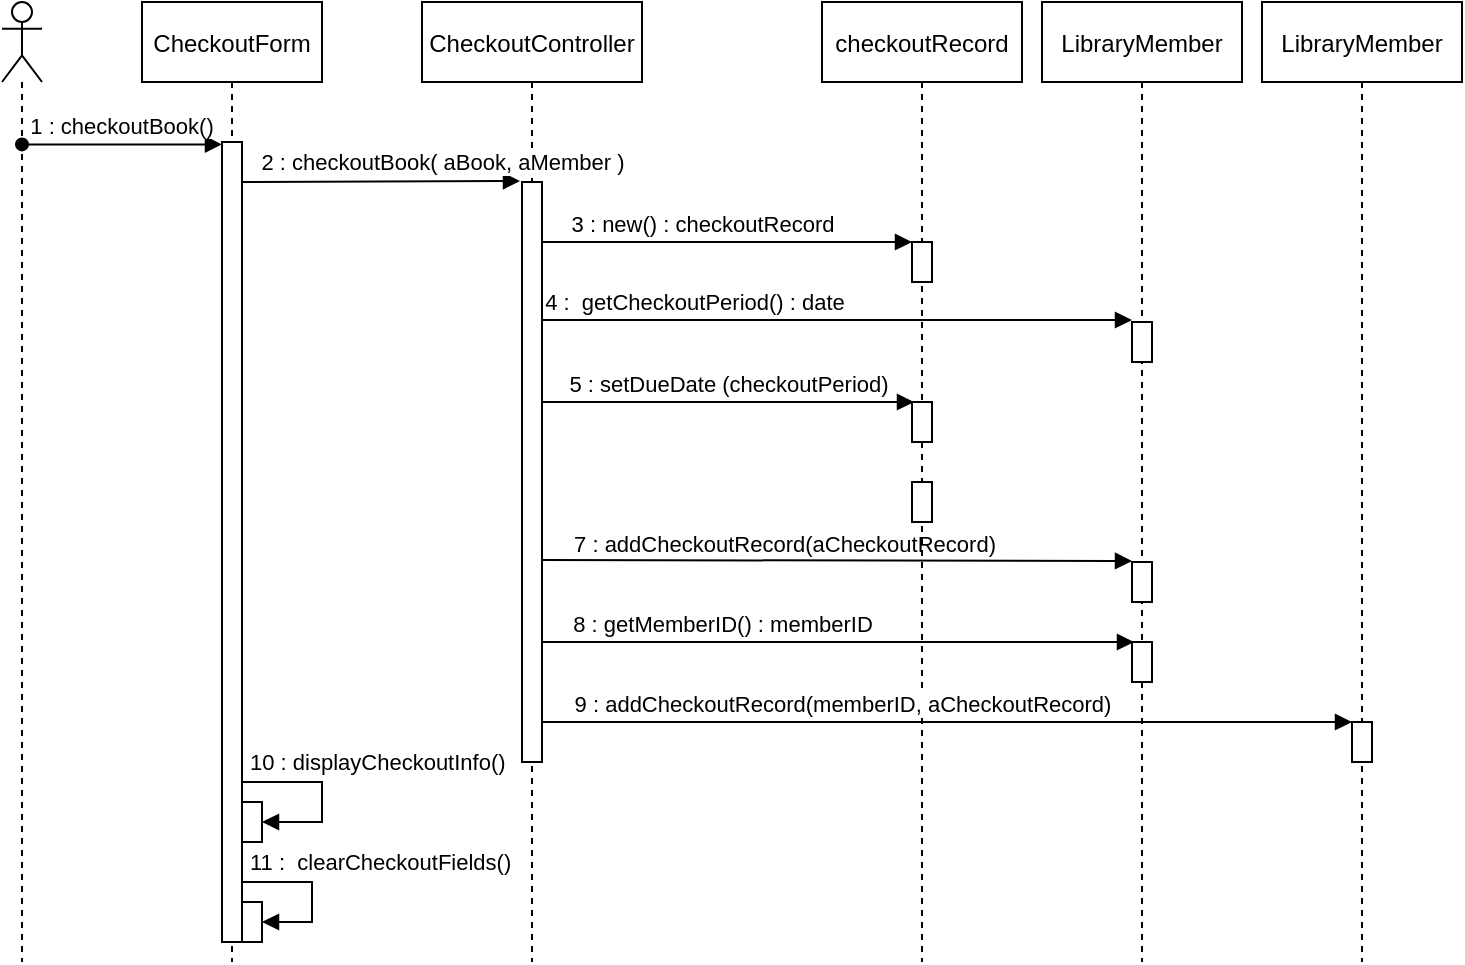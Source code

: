 <mxfile version="21.1.5" type="onedrive">
  <diagram id="kgpKYQtTHZ0yAKxKKP6v" name="Page-1">
    <mxGraphModel grid="1" page="1" gridSize="10" guides="1" tooltips="1" connect="1" arrows="1" fold="1" pageScale="1" pageWidth="850" pageHeight="1100" math="0" shadow="0">
      <root>
        <mxCell id="0" />
        <mxCell id="1" parent="0" />
        <mxCell id="3nuBFxr9cyL0pnOWT2aG-5" value="CheckoutController" style="shape=umlLifeline;perimeter=lifelinePerimeter;container=1;collapsible=0;recursiveResize=0;rounded=0;shadow=0;strokeWidth=1;" vertex="1" parent="1">
          <mxGeometry x="300" y="80" width="110" height="480" as="geometry" />
        </mxCell>
        <mxCell id="Kug3MwNQeBBA9Pi55fQ3-6" value="" style="points=[];perimeter=orthogonalPerimeter;rounded=0;shadow=0;strokeWidth=1;" vertex="1" parent="3nuBFxr9cyL0pnOWT2aG-5">
          <mxGeometry x="50" y="90" width="10" height="290" as="geometry" />
        </mxCell>
        <mxCell id="Kug3MwNQeBBA9Pi55fQ3-7" value="3 : new() : checkoutRecord" style="html=1;verticalAlign=bottom;endArrow=block;edgeStyle=elbowEdgeStyle;elbow=vertical;curved=0;rounded=0;entryX=0;entryY=0.005;entryDx=0;entryDy=0;entryPerimeter=0;" edge="1" parent="3nuBFxr9cyL0pnOWT2aG-5" target="Kug3MwNQeBBA9Pi55fQ3-8">
          <mxGeometry x="-0.136" width="80" relative="1" as="geometry">
            <mxPoint x="60" y="120" as="sourcePoint" />
            <mxPoint x="140" y="120" as="targetPoint" />
            <mxPoint as="offset" />
          </mxGeometry>
        </mxCell>
        <mxCell id="Kug3MwNQeBBA9Pi55fQ3-11" value="5 : setDueDate (checkoutPeriod)" style="html=1;verticalAlign=bottom;endArrow=block;edgeStyle=elbowEdgeStyle;elbow=vertical;curved=0;rounded=0;entryX=0.1;entryY=0;entryDx=0;entryDy=0;entryPerimeter=0;" edge="1" parent="3nuBFxr9cyL0pnOWT2aG-5" target="Kug3MwNQeBBA9Pi55fQ3-12">
          <mxGeometry width="80" relative="1" as="geometry">
            <mxPoint x="60" y="200" as="sourcePoint" />
            <mxPoint x="140" y="200" as="targetPoint" />
            <mxPoint as="offset" />
          </mxGeometry>
        </mxCell>
        <mxCell id="Kug3MwNQeBBA9Pi55fQ3-17" value="7 :&amp;nbsp;addCheckoutRecord(aCheckoutRecord)" style="html=1;verticalAlign=bottom;endArrow=block;edgeStyle=elbowEdgeStyle;elbow=vertical;curved=0;rounded=0;entryX=0;entryY=0.05;entryDx=0;entryDy=0;entryPerimeter=0;" edge="1" parent="3nuBFxr9cyL0pnOWT2aG-5">
          <mxGeometry x="-0.182" width="80" relative="1" as="geometry">
            <mxPoint x="60" y="279" as="sourcePoint" />
            <mxPoint x="355" y="280" as="targetPoint" />
            <mxPoint as="offset" />
          </mxGeometry>
        </mxCell>
        <mxCell id="Kug3MwNQeBBA9Pi55fQ3-18" value="8 : getMemberID() : memberID" style="html=1;verticalAlign=bottom;endArrow=block;edgeStyle=elbowEdgeStyle;elbow=vertical;curved=0;rounded=0;entryX=0.1;entryY=0;entryDx=0;entryDy=0;entryPerimeter=0;" edge="1" parent="3nuBFxr9cyL0pnOWT2aG-5" target="Kug3MwNQeBBA9Pi55fQ3-16">
          <mxGeometry x="-0.392" width="80" relative="1" as="geometry">
            <mxPoint x="60" y="320" as="sourcePoint" />
            <mxPoint x="350" y="320" as="targetPoint" />
            <mxPoint as="offset" />
          </mxGeometry>
        </mxCell>
        <mxCell id="f6PvwknIJTiLVUcRaE0x-3" value="checkoutRecord" style="shape=umlLifeline;perimeter=lifelinePerimeter;container=1;collapsible=0;recursiveResize=0;rounded=0;shadow=0;strokeWidth=1;" vertex="1" parent="1">
          <mxGeometry x="500" y="80" width="100" height="480" as="geometry" />
        </mxCell>
        <mxCell id="Kug3MwNQeBBA9Pi55fQ3-8" value="" style="points=[];perimeter=orthogonalPerimeter;rounded=0;shadow=0;strokeWidth=1;" vertex="1" parent="f6PvwknIJTiLVUcRaE0x-3">
          <mxGeometry x="45" y="120" width="10" height="20" as="geometry" />
        </mxCell>
        <mxCell id="Kug3MwNQeBBA9Pi55fQ3-12" value="" style="points=[];perimeter=orthogonalPerimeter;rounded=0;shadow=0;strokeWidth=1;" vertex="1" parent="f6PvwknIJTiLVUcRaE0x-3">
          <mxGeometry x="45" y="200" width="10" height="20" as="geometry" />
        </mxCell>
        <mxCell id="Kug3MwNQeBBA9Pi55fQ3-13" value="" style="points=[];perimeter=orthogonalPerimeter;rounded=0;shadow=0;strokeWidth=1;" vertex="1" parent="f6PvwknIJTiLVUcRaE0x-3">
          <mxGeometry x="45" y="240" width="10" height="20" as="geometry" />
        </mxCell>
        <mxCell id="3nuBFxr9cyL0pnOWT2aG-1" value="CheckoutForm" style="shape=umlLifeline;perimeter=lifelinePerimeter;container=1;collapsible=0;recursiveResize=0;rounded=0;shadow=0;strokeWidth=1;" vertex="1" parent="1">
          <mxGeometry x="160" y="80" width="90" height="480" as="geometry" />
        </mxCell>
        <mxCell id="3nuBFxr9cyL0pnOWT2aG-2" value="" style="points=[];perimeter=orthogonalPerimeter;rounded=0;shadow=0;strokeWidth=1;" vertex="1" parent="3nuBFxr9cyL0pnOWT2aG-1">
          <mxGeometry x="40" y="70" width="10" height="400" as="geometry" />
        </mxCell>
        <mxCell id="Kug3MwNQeBBA9Pi55fQ3-5" value="2 : checkoutBook( aBook, aMember )" style="html=1;verticalAlign=bottom;endArrow=block;edgeStyle=elbowEdgeStyle;elbow=vertical;curved=0;rounded=0;entryX=-0.1;entryY=-0.005;entryDx=0;entryDy=0;entryPerimeter=0;" edge="1" parent="3nuBFxr9cyL0pnOWT2aG-1" target="Kug3MwNQeBBA9Pi55fQ3-6">
          <mxGeometry x="0.429" y="1" width="80" relative="1" as="geometry">
            <mxPoint x="50" y="90" as="sourcePoint" />
            <mxPoint x="140" y="90" as="targetPoint" />
            <mxPoint as="offset" />
          </mxGeometry>
        </mxCell>
        <mxCell id="IDiDFGF8v3s5XZIqe27B-3" value="" style="html=1;points=[];perimeter=orthogonalPerimeter;outlineConnect=0;targetShapes=umlLifeline;portConstraint=eastwest;newEdgeStyle={&quot;edgeStyle&quot;:&quot;elbowEdgeStyle&quot;,&quot;elbow&quot;:&quot;vertical&quot;,&quot;curved&quot;:0,&quot;rounded&quot;:0};" vertex="1" parent="3nuBFxr9cyL0pnOWT2aG-1">
          <mxGeometry x="50" y="400" width="10" height="20" as="geometry" />
        </mxCell>
        <mxCell id="IDiDFGF8v3s5XZIqe27B-4" value="10 :&amp;nbsp;displayCheckoutInfo()" style="html=1;align=left;spacingLeft=2;endArrow=block;rounded=0;edgeStyle=orthogonalEdgeStyle;curved=0;rounded=0;" edge="1" parent="3nuBFxr9cyL0pnOWT2aG-1" target="IDiDFGF8v3s5XZIqe27B-3">
          <mxGeometry x="-1" y="10" relative="1" as="geometry">
            <mxPoint x="50" y="390" as="sourcePoint" />
            <Array as="points">
              <mxPoint x="50" y="390" />
              <mxPoint x="90" y="390" />
              <mxPoint x="90" y="410" />
            </Array>
            <mxPoint x="70" y="410" as="targetPoint" />
            <mxPoint as="offset" />
          </mxGeometry>
        </mxCell>
        <mxCell id="IDiDFGF8v3s5XZIqe27B-5" value="" style="html=1;points=[];perimeter=orthogonalPerimeter;outlineConnect=0;targetShapes=umlLifeline;portConstraint=eastwest;newEdgeStyle={&quot;edgeStyle&quot;:&quot;elbowEdgeStyle&quot;,&quot;elbow&quot;:&quot;vertical&quot;,&quot;curved&quot;:0,&quot;rounded&quot;:0};" vertex="1" parent="3nuBFxr9cyL0pnOWT2aG-1">
          <mxGeometry x="50" y="450" width="10" height="20" as="geometry" />
        </mxCell>
        <mxCell id="IDiDFGF8v3s5XZIqe27B-6" value="11 :&amp;nbsp;&amp;nbsp;clearCheckoutFields()" style="html=1;align=left;spacingLeft=2;endArrow=block;rounded=0;edgeStyle=orthogonalEdgeStyle;curved=0;rounded=0;" edge="1" parent="3nuBFxr9cyL0pnOWT2aG-1" target="IDiDFGF8v3s5XZIqe27B-5">
          <mxGeometry x="-1" y="10" relative="1" as="geometry">
            <mxPoint x="50" y="440" as="sourcePoint" />
            <Array as="points">
              <mxPoint x="50" y="440" />
              <mxPoint x="85" y="440" />
              <mxPoint x="85" y="460" />
            </Array>
            <mxPoint as="offset" />
          </mxGeometry>
        </mxCell>
        <mxCell id="3nuBFxr9cyL0pnOWT2aG-9" value="1 : checkoutBook()" style="verticalAlign=bottom;endArrow=block;shadow=0;strokeWidth=1;entryX=0;entryY=0.003;entryDx=0;entryDy=0;entryPerimeter=0;startArrow=oval;startFill=1;" edge="1" parent="1" source="f6PvwknIJTiLVUcRaE0x-12" target="3nuBFxr9cyL0pnOWT2aG-2">
          <mxGeometry relative="1" as="geometry">
            <mxPoint x="45.5" y="150.53" as="sourcePoint" />
            <mxPoint x="202" y="150.53" as="targetPoint" />
            <mxPoint as="offset" />
          </mxGeometry>
        </mxCell>
        <mxCell id="f6PvwknIJTiLVUcRaE0x-12" value="" style="shape=umlLifeline;participant=umlActor;perimeter=lifelinePerimeter;whiteSpace=wrap;html=1;container=1;collapsible=0;recursiveResize=0;verticalAlign=top;spacingTop=36;outlineConnect=0;fontColor=#FF00FF;" vertex="1" parent="1">
          <mxGeometry x="90" y="80" width="20" height="480" as="geometry" />
        </mxCell>
        <mxCell id="Kug3MwNQeBBA9Pi55fQ3-1" value="LibraryMember" style="shape=umlLifeline;perimeter=lifelinePerimeter;container=1;collapsible=0;recursiveResize=0;rounded=0;shadow=0;strokeWidth=1;" vertex="1" parent="1">
          <mxGeometry x="610" y="80" width="100" height="480" as="geometry" />
        </mxCell>
        <mxCell id="Kug3MwNQeBBA9Pi55fQ3-9" value="" style="points=[];perimeter=orthogonalPerimeter;rounded=0;shadow=0;strokeWidth=1;" vertex="1" parent="Kug3MwNQeBBA9Pi55fQ3-1">
          <mxGeometry x="45" y="160" width="10" height="20" as="geometry" />
        </mxCell>
        <mxCell id="Kug3MwNQeBBA9Pi55fQ3-15" value="" style="points=[];perimeter=orthogonalPerimeter;rounded=0;shadow=0;strokeWidth=1;" vertex="1" parent="Kug3MwNQeBBA9Pi55fQ3-1">
          <mxGeometry x="45" y="280" width="10" height="20" as="geometry" />
        </mxCell>
        <mxCell id="Kug3MwNQeBBA9Pi55fQ3-16" value="" style="points=[];perimeter=orthogonalPerimeter;rounded=0;shadow=0;strokeWidth=1;" vertex="1" parent="Kug3MwNQeBBA9Pi55fQ3-1">
          <mxGeometry x="45" y="320" width="10" height="20" as="geometry" />
        </mxCell>
        <mxCell id="Kug3MwNQeBBA9Pi55fQ3-3" value="LibraryMember" style="shape=umlLifeline;perimeter=lifelinePerimeter;container=1;collapsible=0;recursiveResize=0;rounded=0;shadow=0;strokeWidth=1;" vertex="1" parent="1">
          <mxGeometry x="720" y="80" width="100" height="480" as="geometry" />
        </mxCell>
        <mxCell id="IDiDFGF8v3s5XZIqe27B-1" value="" style="points=[];perimeter=orthogonalPerimeter;rounded=0;shadow=0;strokeWidth=1;" vertex="1" parent="Kug3MwNQeBBA9Pi55fQ3-3">
          <mxGeometry x="45" y="360" width="10" height="20" as="geometry" />
        </mxCell>
        <mxCell id="Kug3MwNQeBBA9Pi55fQ3-10" value="4 :&amp;nbsp; getCheckoutPeriod() : date" style="html=1;verticalAlign=bottom;endArrow=block;edgeStyle=elbowEdgeStyle;elbow=vertical;curved=0;rounded=0;exitX=1;exitY=0.368;exitDx=0;exitDy=0;exitPerimeter=0;entryX=0;entryY=-0.05;entryDx=0;entryDy=0;entryPerimeter=0;" edge="1" parent="1" source="Kug3MwNQeBBA9Pi55fQ3-6" target="Kug3MwNQeBBA9Pi55fQ3-9">
          <mxGeometry x="-0.318" width="80" relative="1" as="geometry">
            <mxPoint x="390" y="240" as="sourcePoint" />
            <mxPoint x="645" y="240" as="targetPoint" />
            <Array as="points">
              <mxPoint x="580" y="239" />
            </Array>
            <mxPoint as="offset" />
          </mxGeometry>
        </mxCell>
        <mxCell id="IDiDFGF8v3s5XZIqe27B-2" value="9 : addCheckoutRecord(memberID,&amp;nbsp;aCheckoutRecord)" style="html=1;verticalAlign=bottom;endArrow=block;edgeStyle=elbowEdgeStyle;elbow=vertical;curved=0;rounded=0;entryX=0;entryY=0;entryDx=0;entryDy=0;entryPerimeter=0;" edge="1" parent="1" target="IDiDFGF8v3s5XZIqe27B-1">
          <mxGeometry x="-0.259" width="80" relative="1" as="geometry">
            <mxPoint x="360" y="440" as="sourcePoint" />
            <mxPoint x="440" y="440" as="targetPoint" />
            <mxPoint as="offset" />
          </mxGeometry>
        </mxCell>
      </root>
    </mxGraphModel>
  </diagram>
</mxfile>
